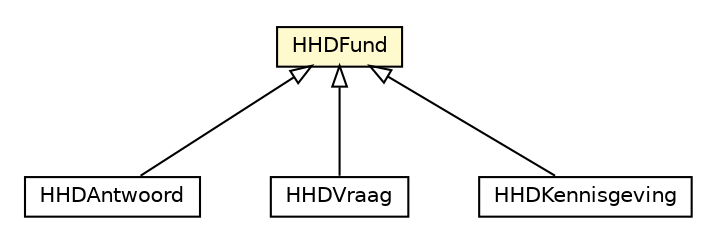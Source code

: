 #!/usr/local/bin/dot
#
# Class diagram 
# Generated by UMLGraph version R5_6-24-gf6e263 (http://www.umlgraph.org/)
#

digraph G {
	edge [fontname="Helvetica",fontsize=10,labelfontname="Helvetica",labelfontsize=10];
	node [fontname="Helvetica",fontsize=10,shape=plaintext];
	nodesep=0.25;
	ranksep=0.5;
	// nl.egem.stuf.sector.bg._0204.HHDFund
	c62376 [label=<<table title="nl.egem.stuf.sector.bg._0204.HHDFund" border="0" cellborder="1" cellspacing="0" cellpadding="2" port="p" bgcolor="lemonChiffon" href="./HHDFund.html">
		<tr><td><table border="0" cellspacing="0" cellpadding="1">
<tr><td align="center" balign="center"> HHDFund </td></tr>
		</table></td></tr>
		</table>>, URL="./HHDFund.html", fontname="Helvetica", fontcolor="black", fontsize=10.0];
	// nl.egem.stuf.sector.bg._0204.HHDAntwoord
	c62410 [label=<<table title="nl.egem.stuf.sector.bg._0204.HHDAntwoord" border="0" cellborder="1" cellspacing="0" cellpadding="2" port="p" href="./HHDAntwoord.html">
		<tr><td><table border="0" cellspacing="0" cellpadding="1">
<tr><td align="center" balign="center"> HHDAntwoord </td></tr>
		</table></td></tr>
		</table>>, URL="./HHDAntwoord.html", fontname="Helvetica", fontcolor="black", fontsize=10.0];
	// nl.egem.stuf.sector.bg._0204.HHDVraag
	c62422 [label=<<table title="nl.egem.stuf.sector.bg._0204.HHDVraag" border="0" cellborder="1" cellspacing="0" cellpadding="2" port="p" href="./HHDVraag.html">
		<tr><td><table border="0" cellspacing="0" cellpadding="1">
<tr><td align="center" balign="center"> HHDVraag </td></tr>
		</table></td></tr>
		</table>>, URL="./HHDVraag.html", fontname="Helvetica", fontcolor="black", fontsize=10.0];
	// nl.egem.stuf.sector.bg._0204.HHDKennisgeving
	c62449 [label=<<table title="nl.egem.stuf.sector.bg._0204.HHDKennisgeving" border="0" cellborder="1" cellspacing="0" cellpadding="2" port="p" href="./HHDKennisgeving.html">
		<tr><td><table border="0" cellspacing="0" cellpadding="1">
<tr><td align="center" balign="center"> HHDKennisgeving </td></tr>
		</table></td></tr>
		</table>>, URL="./HHDKennisgeving.html", fontname="Helvetica", fontcolor="black", fontsize=10.0];
	//nl.egem.stuf.sector.bg._0204.HHDAntwoord extends nl.egem.stuf.sector.bg._0204.HHDFund
	c62376:p -> c62410:p [dir=back,arrowtail=empty];
	//nl.egem.stuf.sector.bg._0204.HHDVraag extends nl.egem.stuf.sector.bg._0204.HHDFund
	c62376:p -> c62422:p [dir=back,arrowtail=empty];
	//nl.egem.stuf.sector.bg._0204.HHDKennisgeving extends nl.egem.stuf.sector.bg._0204.HHDFund
	c62376:p -> c62449:p [dir=back,arrowtail=empty];
}

